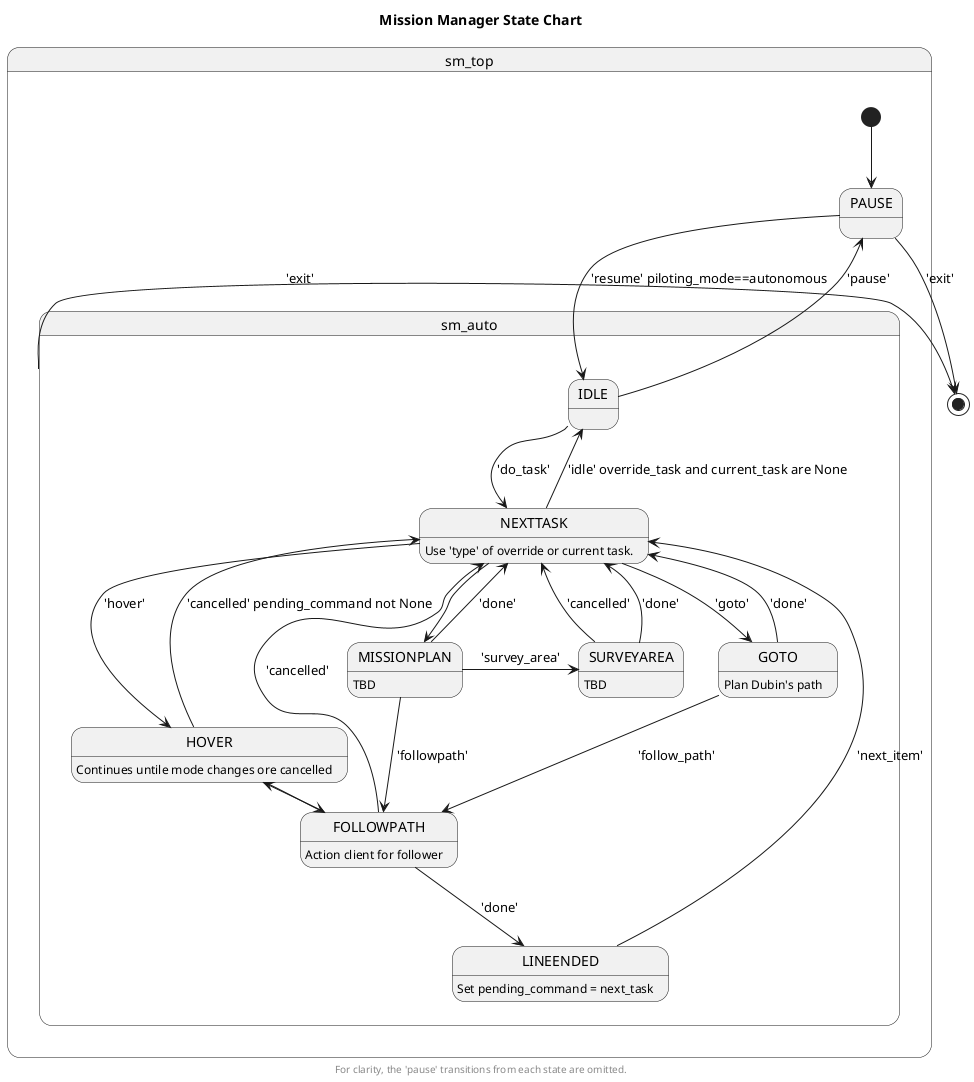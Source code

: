@startuml

title Mission Manager State Chart

state sm_top {
   
  [*] -down-> PAUSE
  state sm_auto {
    IDLE -down-> NEXTTASK : 'do_task'
    NEXTTASK : Use 'type' of override or current task.
    NEXTTASK -up-> IDLE : 'idle' override_task and current_task are None
    NEXTTASK -down-> GOTO : 'goto'
    GOTO : Plan Dubin's path
    GOTO -up-> NEXTTASK : 'done'
    GOTO -down-> FOLLOWPATH: 'follow_path'
    LINEENDED : Set pending_command = next_task
    LINEENDED -up-> NEXTTASK : 'next_item'
    NEXTTASK -down-> HOVER : 'hover'
    HOVER : Continues untile mode changes ore cancelled
    'HOVER -> PAUSE : 'pause'
    HOVER -up-> NEXTTASK : 'cancelled' pending_command not None
    HOVER -> FOLLOWPATH: 'follow_path'  ??
    NEXTTASK -down-> MISSIONPLAN
    FOLLOWPATH : Action client for follower
    FOLLOWPATH -up-> NEXTTASK : 'cancelled'
    FOLLOWPATH -down-> LINEENDED : 'done'
    FOLLOWPATH -> HOVER : 'hover'
    MISSIONPLAN : TBD
    MISSIONPLAN -up-> NEXTTASK : 'done'
    MISSIONPLAN -> FOLLOWPATH : 'followpath'
    MISSIONPLAN -> SURVEYAREA : 'survey_area'
    SURVEYAREA : TBD
    'SURVEYAREA -> PAUSE : 'pause'
    SURVEYAREA -> NEXTTASK : 'cancelled'
    SURVEYAREA -> NEXTTASK : 'done'
  }
  PAUSE -> IDLE : 'resume' piloting_mode==autonomous
}
sm_auto -> [*] : 'exit'
PAUSE -up-> [*] : 'exit'
IDLE -up-> PAUSE : 'pause'

footer For clarity, the 'pause' transitions from each state are omitted.
@enduml